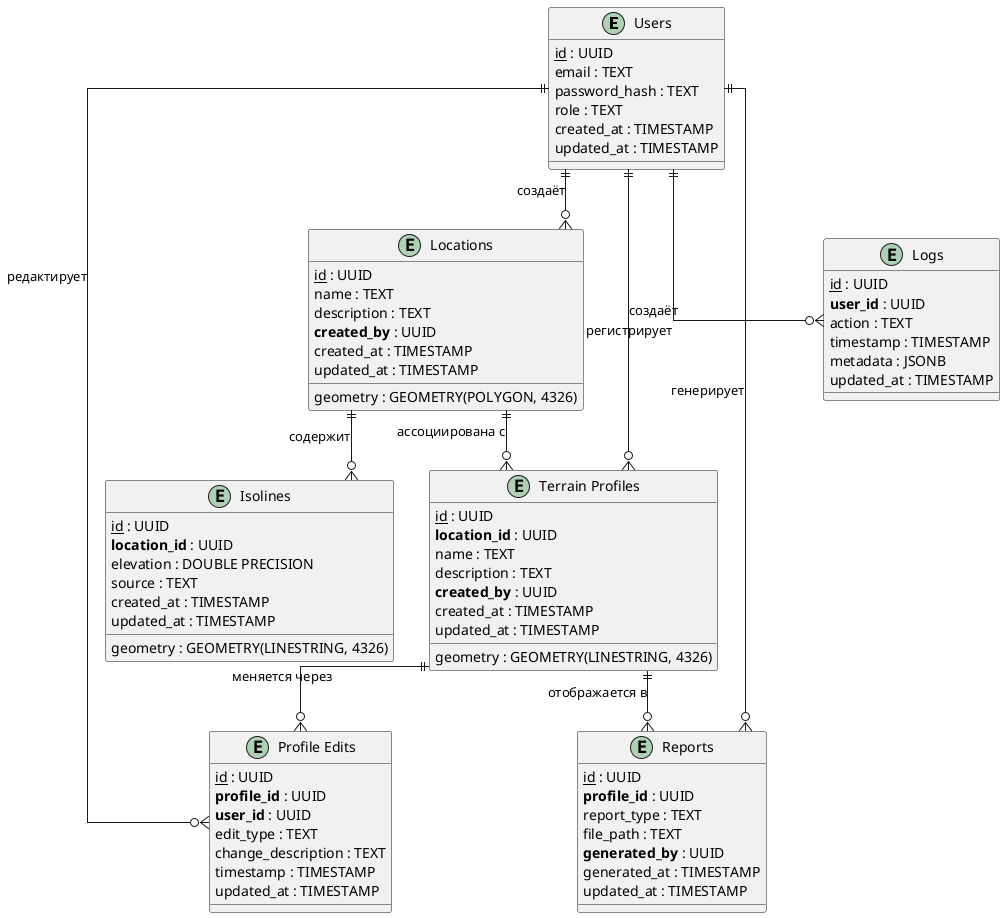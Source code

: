 @startuml
' Настраиваем прямые (ортогональные) линии
skinparam linetype ortho

' Обозначения для атрибутов
!define primary_key(x) <u>x</u>
!define foreign_key(x) <b>x</b>

' Сущность Users с атрибутами
entity "Users" as Users {
    primary_key(id) : UUID
    email : TEXT
    password_hash : TEXT
    role : TEXT
    created_at : TIMESTAMP
    updated_at : TIMESTAMP
}

' Сущность Locations с атрибутами
entity "Locations" as Locations {
    primary_key(id) : UUID
    name : TEXT
    description : TEXT
    geometry : GEOMETRY(POLYGON, 4326)
    foreign_key(created_by) : UUID
    created_at : TIMESTAMP
    updated_at : TIMESTAMP
}

' Сущность Isolines с атрибутами
entity "Isolines" as Isolines {
    primary_key(id) : UUID
    foreign_key(location_id) : UUID
    elevation : DOUBLE PRECISION
    geometry : GEOMETRY(LINESTRING, 4326)
    source : TEXT
    created_at : TIMESTAMP
    updated_at : TIMESTAMP
}

' Сущность Terrain Profiles с атрибутами
entity "Terrain Profiles" as TerrainProfiles {
    primary_key(id) : UUID
    foreign_key(location_id) : UUID
    name : TEXT
    description : TEXT
    geometry : GEOMETRY(LINESTRING, 4326)
    foreign_key(created_by) : UUID
    created_at : TIMESTAMP
    updated_at : TIMESTAMP
}

' Сущность Profile Edits с атрибутами
entity "Profile Edits" as ProfileEdits {
    primary_key(id) : UUID
    foreign_key(profile_id) : UUID
    foreign_key(user_id) : UUID
    edit_type : TEXT
    change_description : TEXT
    timestamp : TIMESTAMP
    updated_at : TIMESTAMP
}

' Сущность Reports с атрибутами
entity "Reports" as Reports {
    primary_key(id) : UUID
    foreign_key(profile_id) : UUID
    report_type : TEXT
    file_path : TEXT
    foreign_key(generated_by) : UUID
    generated_at : TIMESTAMP
    updated_at : TIMESTAMP
}

' Сущность Logs с атрибутами
entity "Logs" as Logs {
    primary_key(id) : UUID
    foreign_key(user_id) : UUID
    action : TEXT
    timestamp : TIMESTAMP
    metadata : JSONB
    updated_at : TIMESTAMP
}

' Определяем связи между сущностями (в ER-нотации с "crow's foot")
Users ||--o{ Locations : "создаёт"
Locations ||--o{ Isolines : "содержит"
Locations ||--o{ TerrainProfiles : "ассоциирована с"
Users ||--o{ TerrainProfiles : "создаёт"
Users ||--o{ ProfileEdits : "редактирует"
TerrainProfiles ||--o{ ProfileEdits : "меняется через"
Users ||--o{ Reports : "генерирует"
TerrainProfiles ||--o{ Reports : "отображается в"
Users ||--o{ Logs : "регистрирует"

@enduml
